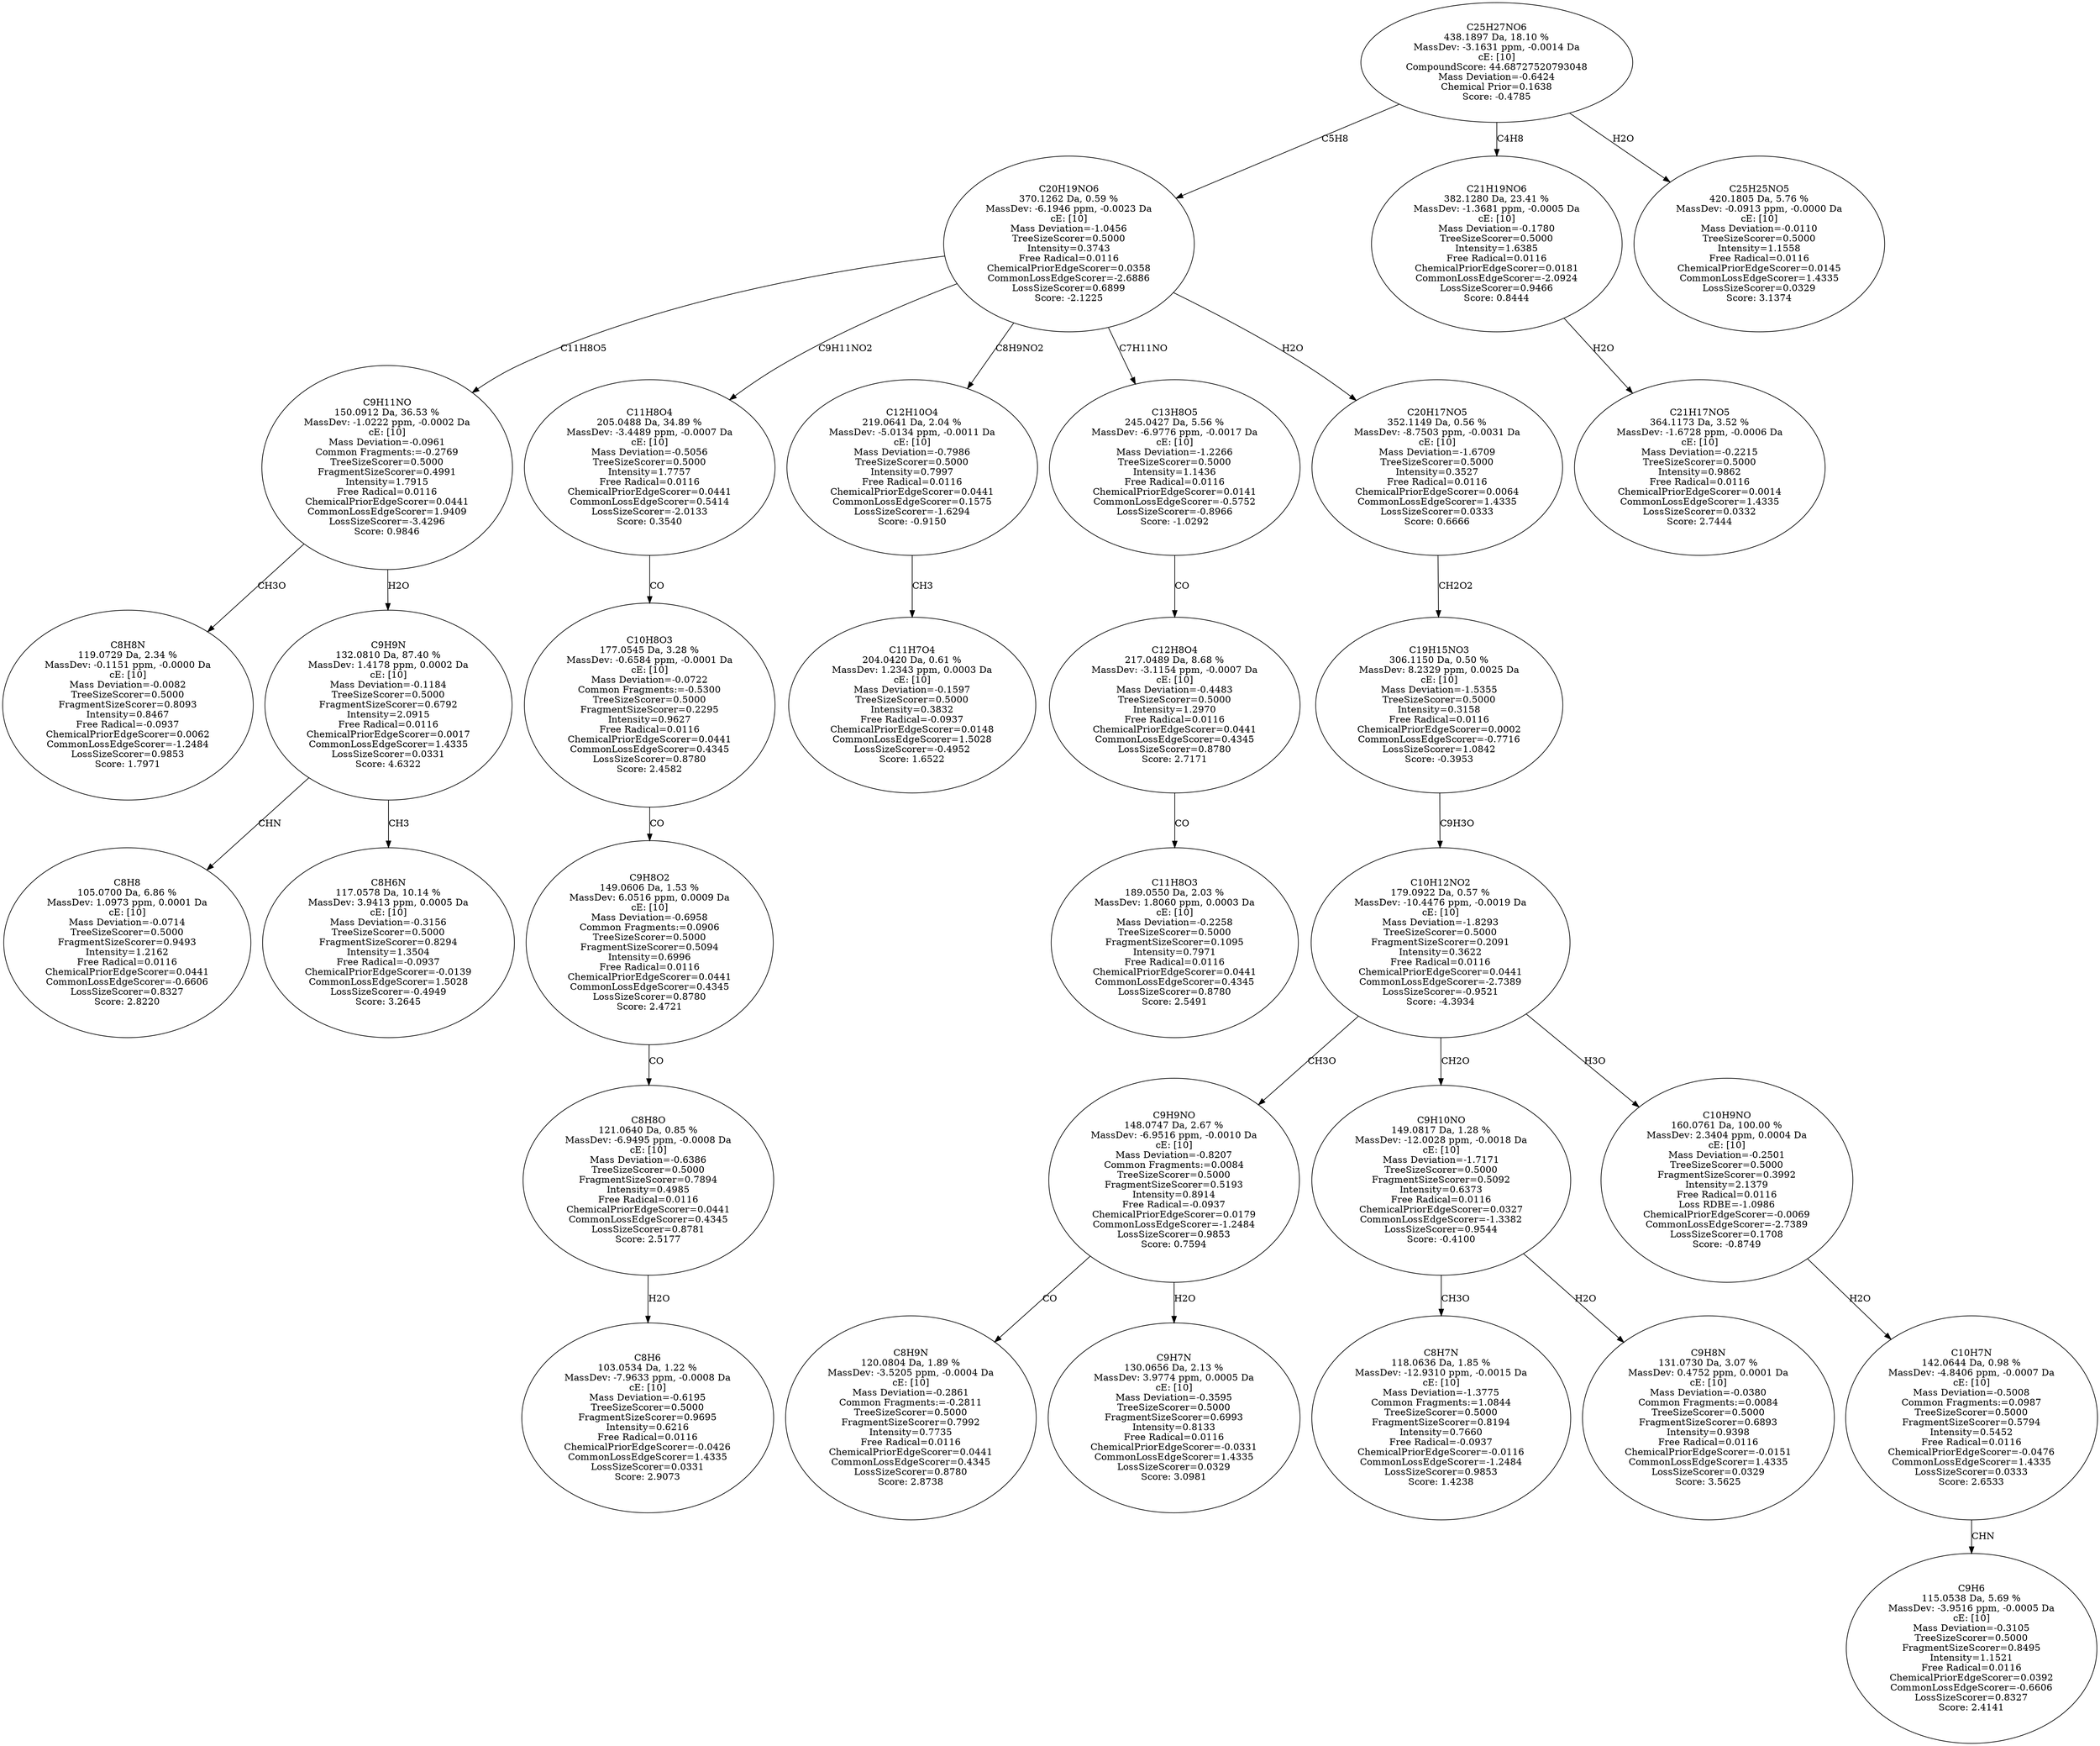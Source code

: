 strict digraph {
v1 [label="C8H8N\n119.0729 Da, 2.34 %\nMassDev: -0.1151 ppm, -0.0000 Da\ncE: [10]\nMass Deviation=-0.0082\nTreeSizeScorer=0.5000\nFragmentSizeScorer=0.8093\nIntensity=0.8467\nFree Radical=-0.0937\nChemicalPriorEdgeScorer=0.0062\nCommonLossEdgeScorer=-1.2484\nLossSizeScorer=0.9853\nScore: 1.7971"];
v2 [label="C8H8\n105.0700 Da, 6.86 %\nMassDev: 1.0973 ppm, 0.0001 Da\ncE: [10]\nMass Deviation=-0.0714\nTreeSizeScorer=0.5000\nFragmentSizeScorer=0.9493\nIntensity=1.2162\nFree Radical=0.0116\nChemicalPriorEdgeScorer=0.0441\nCommonLossEdgeScorer=-0.6606\nLossSizeScorer=0.8327\nScore: 2.8220"];
v3 [label="C8H6N\n117.0578 Da, 10.14 %\nMassDev: 3.9413 ppm, 0.0005 Da\ncE: [10]\nMass Deviation=-0.3156\nTreeSizeScorer=0.5000\nFragmentSizeScorer=0.8294\nIntensity=1.3504\nFree Radical=-0.0937\nChemicalPriorEdgeScorer=-0.0139\nCommonLossEdgeScorer=1.5028\nLossSizeScorer=-0.4949\nScore: 3.2645"];
v4 [label="C9H9N\n132.0810 Da, 87.40 %\nMassDev: 1.4178 ppm, 0.0002 Da\ncE: [10]\nMass Deviation=-0.1184\nTreeSizeScorer=0.5000\nFragmentSizeScorer=0.6792\nIntensity=2.0915\nFree Radical=0.0116\nChemicalPriorEdgeScorer=0.0017\nCommonLossEdgeScorer=1.4335\nLossSizeScorer=0.0331\nScore: 4.6322"];
v5 [label="C9H11NO\n150.0912 Da, 36.53 %\nMassDev: -1.0222 ppm, -0.0002 Da\ncE: [10]\nMass Deviation=-0.0961\nCommon Fragments:=-0.2769\nTreeSizeScorer=0.5000\nFragmentSizeScorer=0.4991\nIntensity=1.7915\nFree Radical=0.0116\nChemicalPriorEdgeScorer=0.0441\nCommonLossEdgeScorer=1.9409\nLossSizeScorer=-3.4296\nScore: 0.9846"];
v6 [label="C8H6\n103.0534 Da, 1.22 %\nMassDev: -7.9633 ppm, -0.0008 Da\ncE: [10]\nMass Deviation=-0.6195\nTreeSizeScorer=0.5000\nFragmentSizeScorer=0.9695\nIntensity=0.6216\nFree Radical=0.0116\nChemicalPriorEdgeScorer=-0.0426\nCommonLossEdgeScorer=1.4335\nLossSizeScorer=0.0331\nScore: 2.9073"];
v7 [label="C8H8O\n121.0640 Da, 0.85 %\nMassDev: -6.9495 ppm, -0.0008 Da\ncE: [10]\nMass Deviation=-0.6386\nTreeSizeScorer=0.5000\nFragmentSizeScorer=0.7894\nIntensity=0.4985\nFree Radical=0.0116\nChemicalPriorEdgeScorer=0.0441\nCommonLossEdgeScorer=0.4345\nLossSizeScorer=0.8781\nScore: 2.5177"];
v8 [label="C9H8O2\n149.0606 Da, 1.53 %\nMassDev: 6.0516 ppm, 0.0009 Da\ncE: [10]\nMass Deviation=-0.6958\nCommon Fragments:=0.0906\nTreeSizeScorer=0.5000\nFragmentSizeScorer=0.5094\nIntensity=0.6996\nFree Radical=0.0116\nChemicalPriorEdgeScorer=0.0441\nCommonLossEdgeScorer=0.4345\nLossSizeScorer=0.8780\nScore: 2.4721"];
v9 [label="C10H8O3\n177.0545 Da, 3.28 %\nMassDev: -0.6584 ppm, -0.0001 Da\ncE: [10]\nMass Deviation=-0.0722\nCommon Fragments:=-0.5300\nTreeSizeScorer=0.5000\nFragmentSizeScorer=0.2295\nIntensity=0.9627\nFree Radical=0.0116\nChemicalPriorEdgeScorer=0.0441\nCommonLossEdgeScorer=0.4345\nLossSizeScorer=0.8780\nScore: 2.4582"];
v10 [label="C11H8O4\n205.0488 Da, 34.89 %\nMassDev: -3.4489 ppm, -0.0007 Da\ncE: [10]\nMass Deviation=-0.5056\nTreeSizeScorer=0.5000\nIntensity=1.7757\nFree Radical=0.0116\nChemicalPriorEdgeScorer=0.0441\nCommonLossEdgeScorer=0.5414\nLossSizeScorer=-2.0133\nScore: 0.3540"];
v11 [label="C11H7O4\n204.0420 Da, 0.61 %\nMassDev: 1.2343 ppm, 0.0003 Da\ncE: [10]\nMass Deviation=-0.1597\nTreeSizeScorer=0.5000\nIntensity=0.3832\nFree Radical=-0.0937\nChemicalPriorEdgeScorer=0.0148\nCommonLossEdgeScorer=1.5028\nLossSizeScorer=-0.4952\nScore: 1.6522"];
v12 [label="C12H10O4\n219.0641 Da, 2.04 %\nMassDev: -5.0134 ppm, -0.0011 Da\ncE: [10]\nMass Deviation=-0.7986\nTreeSizeScorer=0.5000\nIntensity=0.7997\nFree Radical=0.0116\nChemicalPriorEdgeScorer=0.0441\nCommonLossEdgeScorer=0.1575\nLossSizeScorer=-1.6294\nScore: -0.9150"];
v13 [label="C11H8O3\n189.0550 Da, 2.03 %\nMassDev: 1.8060 ppm, 0.0003 Da\ncE: [10]\nMass Deviation=-0.2258\nTreeSizeScorer=0.5000\nFragmentSizeScorer=0.1095\nIntensity=0.7971\nFree Radical=0.0116\nChemicalPriorEdgeScorer=0.0441\nCommonLossEdgeScorer=0.4345\nLossSizeScorer=0.8780\nScore: 2.5491"];
v14 [label="C12H8O4\n217.0489 Da, 8.68 %\nMassDev: -3.1154 ppm, -0.0007 Da\ncE: [10]\nMass Deviation=-0.4483\nTreeSizeScorer=0.5000\nIntensity=1.2970\nFree Radical=0.0116\nChemicalPriorEdgeScorer=0.0441\nCommonLossEdgeScorer=0.4345\nLossSizeScorer=0.8780\nScore: 2.7171"];
v15 [label="C13H8O5\n245.0427 Da, 5.56 %\nMassDev: -6.9776 ppm, -0.0017 Da\ncE: [10]\nMass Deviation=-1.2266\nTreeSizeScorer=0.5000\nIntensity=1.1436\nFree Radical=0.0116\nChemicalPriorEdgeScorer=0.0141\nCommonLossEdgeScorer=-0.5752\nLossSizeScorer=-0.8966\nScore: -1.0292"];
v16 [label="C8H9N\n120.0804 Da, 1.89 %\nMassDev: -3.5205 ppm, -0.0004 Da\ncE: [10]\nMass Deviation=-0.2861\nCommon Fragments:=-0.2811\nTreeSizeScorer=0.5000\nFragmentSizeScorer=0.7992\nIntensity=0.7735\nFree Radical=0.0116\nChemicalPriorEdgeScorer=0.0441\nCommonLossEdgeScorer=0.4345\nLossSizeScorer=0.8780\nScore: 2.8738"];
v17 [label="C9H7N\n130.0656 Da, 2.13 %\nMassDev: 3.9774 ppm, 0.0005 Da\ncE: [10]\nMass Deviation=-0.3595\nTreeSizeScorer=0.5000\nFragmentSizeScorer=0.6993\nIntensity=0.8133\nFree Radical=0.0116\nChemicalPriorEdgeScorer=-0.0331\nCommonLossEdgeScorer=1.4335\nLossSizeScorer=0.0329\nScore: 3.0981"];
v18 [label="C9H9NO\n148.0747 Da, 2.67 %\nMassDev: -6.9516 ppm, -0.0010 Da\ncE: [10]\nMass Deviation=-0.8207\nCommon Fragments:=0.0084\nTreeSizeScorer=0.5000\nFragmentSizeScorer=0.5193\nIntensity=0.8914\nFree Radical=-0.0937\nChemicalPriorEdgeScorer=0.0179\nCommonLossEdgeScorer=-1.2484\nLossSizeScorer=0.9853\nScore: 0.7594"];
v19 [label="C8H7N\n118.0636 Da, 1.85 %\nMassDev: -12.9310 ppm, -0.0015 Da\ncE: [10]\nMass Deviation=-1.3775\nCommon Fragments:=1.0844\nTreeSizeScorer=0.5000\nFragmentSizeScorer=0.8194\nIntensity=0.7660\nFree Radical=-0.0937\nChemicalPriorEdgeScorer=-0.0116\nCommonLossEdgeScorer=-1.2484\nLossSizeScorer=0.9853\nScore: 1.4238"];
v20 [label="C9H8N\n131.0730 Da, 3.07 %\nMassDev: 0.4752 ppm, 0.0001 Da\ncE: [10]\nMass Deviation=-0.0380\nCommon Fragments:=0.0084\nTreeSizeScorer=0.5000\nFragmentSizeScorer=0.6893\nIntensity=0.9398\nFree Radical=0.0116\nChemicalPriorEdgeScorer=-0.0151\nCommonLossEdgeScorer=1.4335\nLossSizeScorer=0.0329\nScore: 3.5625"];
v21 [label="C9H10NO\n149.0817 Da, 1.28 %\nMassDev: -12.0028 ppm, -0.0018 Da\ncE: [10]\nMass Deviation=-1.7171\nTreeSizeScorer=0.5000\nFragmentSizeScorer=0.5092\nIntensity=0.6373\nFree Radical=0.0116\nChemicalPriorEdgeScorer=0.0327\nCommonLossEdgeScorer=-1.3382\nLossSizeScorer=0.9544\nScore: -0.4100"];
v22 [label="C9H6\n115.0538 Da, 5.69 %\nMassDev: -3.9516 ppm, -0.0005 Da\ncE: [10]\nMass Deviation=-0.3105\nTreeSizeScorer=0.5000\nFragmentSizeScorer=0.8495\nIntensity=1.1521\nFree Radical=0.0116\nChemicalPriorEdgeScorer=0.0392\nCommonLossEdgeScorer=-0.6606\nLossSizeScorer=0.8327\nScore: 2.4141"];
v23 [label="C10H7N\n142.0644 Da, 0.98 %\nMassDev: -4.8406 ppm, -0.0007 Da\ncE: [10]\nMass Deviation=-0.5008\nCommon Fragments:=0.0987\nTreeSizeScorer=0.5000\nFragmentSizeScorer=0.5794\nIntensity=0.5452\nFree Radical=0.0116\nChemicalPriorEdgeScorer=-0.0476\nCommonLossEdgeScorer=1.4335\nLossSizeScorer=0.0333\nScore: 2.6533"];
v24 [label="C10H9NO\n160.0761 Da, 100.00 %\nMassDev: 2.3404 ppm, 0.0004 Da\ncE: [10]\nMass Deviation=-0.2501\nTreeSizeScorer=0.5000\nFragmentSizeScorer=0.3992\nIntensity=2.1379\nFree Radical=0.0116\nLoss RDBE=-1.0986\nChemicalPriorEdgeScorer=-0.0069\nCommonLossEdgeScorer=-2.7389\nLossSizeScorer=0.1708\nScore: -0.8749"];
v25 [label="C10H12NO2\n179.0922 Da, 0.57 %\nMassDev: -10.4476 ppm, -0.0019 Da\ncE: [10]\nMass Deviation=-1.8293\nTreeSizeScorer=0.5000\nFragmentSizeScorer=0.2091\nIntensity=0.3622\nFree Radical=0.0116\nChemicalPriorEdgeScorer=0.0441\nCommonLossEdgeScorer=-2.7389\nLossSizeScorer=-0.9521\nScore: -4.3934"];
v26 [label="C19H15NO3\n306.1150 Da, 0.50 %\nMassDev: 8.2329 ppm, 0.0025 Da\ncE: [10]\nMass Deviation=-1.5355\nTreeSizeScorer=0.5000\nIntensity=0.3158\nFree Radical=0.0116\nChemicalPriorEdgeScorer=0.0002\nCommonLossEdgeScorer=-0.7716\nLossSizeScorer=1.0842\nScore: -0.3953"];
v27 [label="C20H17NO5\n352.1149 Da, 0.56 %\nMassDev: -8.7503 ppm, -0.0031 Da\ncE: [10]\nMass Deviation=-1.6709\nTreeSizeScorer=0.5000\nIntensity=0.3527\nFree Radical=0.0116\nChemicalPriorEdgeScorer=0.0064\nCommonLossEdgeScorer=1.4335\nLossSizeScorer=0.0333\nScore: 0.6666"];
v28 [label="C20H19NO6\n370.1262 Da, 0.59 %\nMassDev: -6.1946 ppm, -0.0023 Da\ncE: [10]\nMass Deviation=-1.0456\nTreeSizeScorer=0.5000\nIntensity=0.3743\nFree Radical=0.0116\nChemicalPriorEdgeScorer=0.0358\nCommonLossEdgeScorer=-2.6886\nLossSizeScorer=0.6899\nScore: -2.1225"];
v29 [label="C21H17NO5\n364.1173 Da, 3.52 %\nMassDev: -1.6728 ppm, -0.0006 Da\ncE: [10]\nMass Deviation=-0.2215\nTreeSizeScorer=0.5000\nIntensity=0.9862\nFree Radical=0.0116\nChemicalPriorEdgeScorer=0.0014\nCommonLossEdgeScorer=1.4335\nLossSizeScorer=0.0332\nScore: 2.7444"];
v30 [label="C21H19NO6\n382.1280 Da, 23.41 %\nMassDev: -1.3681 ppm, -0.0005 Da\ncE: [10]\nMass Deviation=-0.1780\nTreeSizeScorer=0.5000\nIntensity=1.6385\nFree Radical=0.0116\nChemicalPriorEdgeScorer=0.0181\nCommonLossEdgeScorer=-2.0924\nLossSizeScorer=0.9466\nScore: 0.8444"];
v31 [label="C25H25NO5\n420.1805 Da, 5.76 %\nMassDev: -0.0913 ppm, -0.0000 Da\ncE: [10]\nMass Deviation=-0.0110\nTreeSizeScorer=0.5000\nIntensity=1.1558\nFree Radical=0.0116\nChemicalPriorEdgeScorer=0.0145\nCommonLossEdgeScorer=1.4335\nLossSizeScorer=0.0329\nScore: 3.1374"];
v32 [label="C25H27NO6\n438.1897 Da, 18.10 %\nMassDev: -3.1631 ppm, -0.0014 Da\ncE: [10]\nCompoundScore: 44.68727520793048\nMass Deviation=-0.6424\nChemical Prior=0.1638\nScore: -0.4785"];
v5 -> v1 [label="CH3O"];
v4 -> v2 [label="CHN"];
v4 -> v3 [label="CH3"];
v5 -> v4 [label="H2O"];
v28 -> v5 [label="C11H8O5"];
v7 -> v6 [label="H2O"];
v8 -> v7 [label="CO"];
v9 -> v8 [label="CO"];
v10 -> v9 [label="CO"];
v28 -> v10 [label="C9H11NO2"];
v12 -> v11 [label="CH3"];
v28 -> v12 [label="C8H9NO2"];
v14 -> v13 [label="CO"];
v15 -> v14 [label="CO"];
v28 -> v15 [label="C7H11NO"];
v18 -> v16 [label="CO"];
v18 -> v17 [label="H2O"];
v25 -> v18 [label="CH3O"];
v21 -> v19 [label="CH3O"];
v21 -> v20 [label="H2O"];
v25 -> v21 [label="CH2O"];
v23 -> v22 [label="CHN"];
v24 -> v23 [label="H2O"];
v25 -> v24 [label="H3O"];
v26 -> v25 [label="C9H3O"];
v27 -> v26 [label="CH2O2"];
v28 -> v27 [label="H2O"];
v32 -> v28 [label="C5H8"];
v30 -> v29 [label="H2O"];
v32 -> v30 [label="C4H8"];
v32 -> v31 [label="H2O"];
}